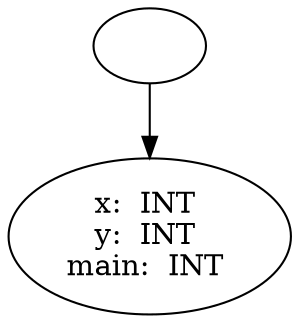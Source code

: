digraph AST {
  "127805895249920" [label=""];
  "127805895249920" -> "127805895254192";
  "127805895254192" [label="x:  INT 
y:  INT 
main:  INT "];
}
